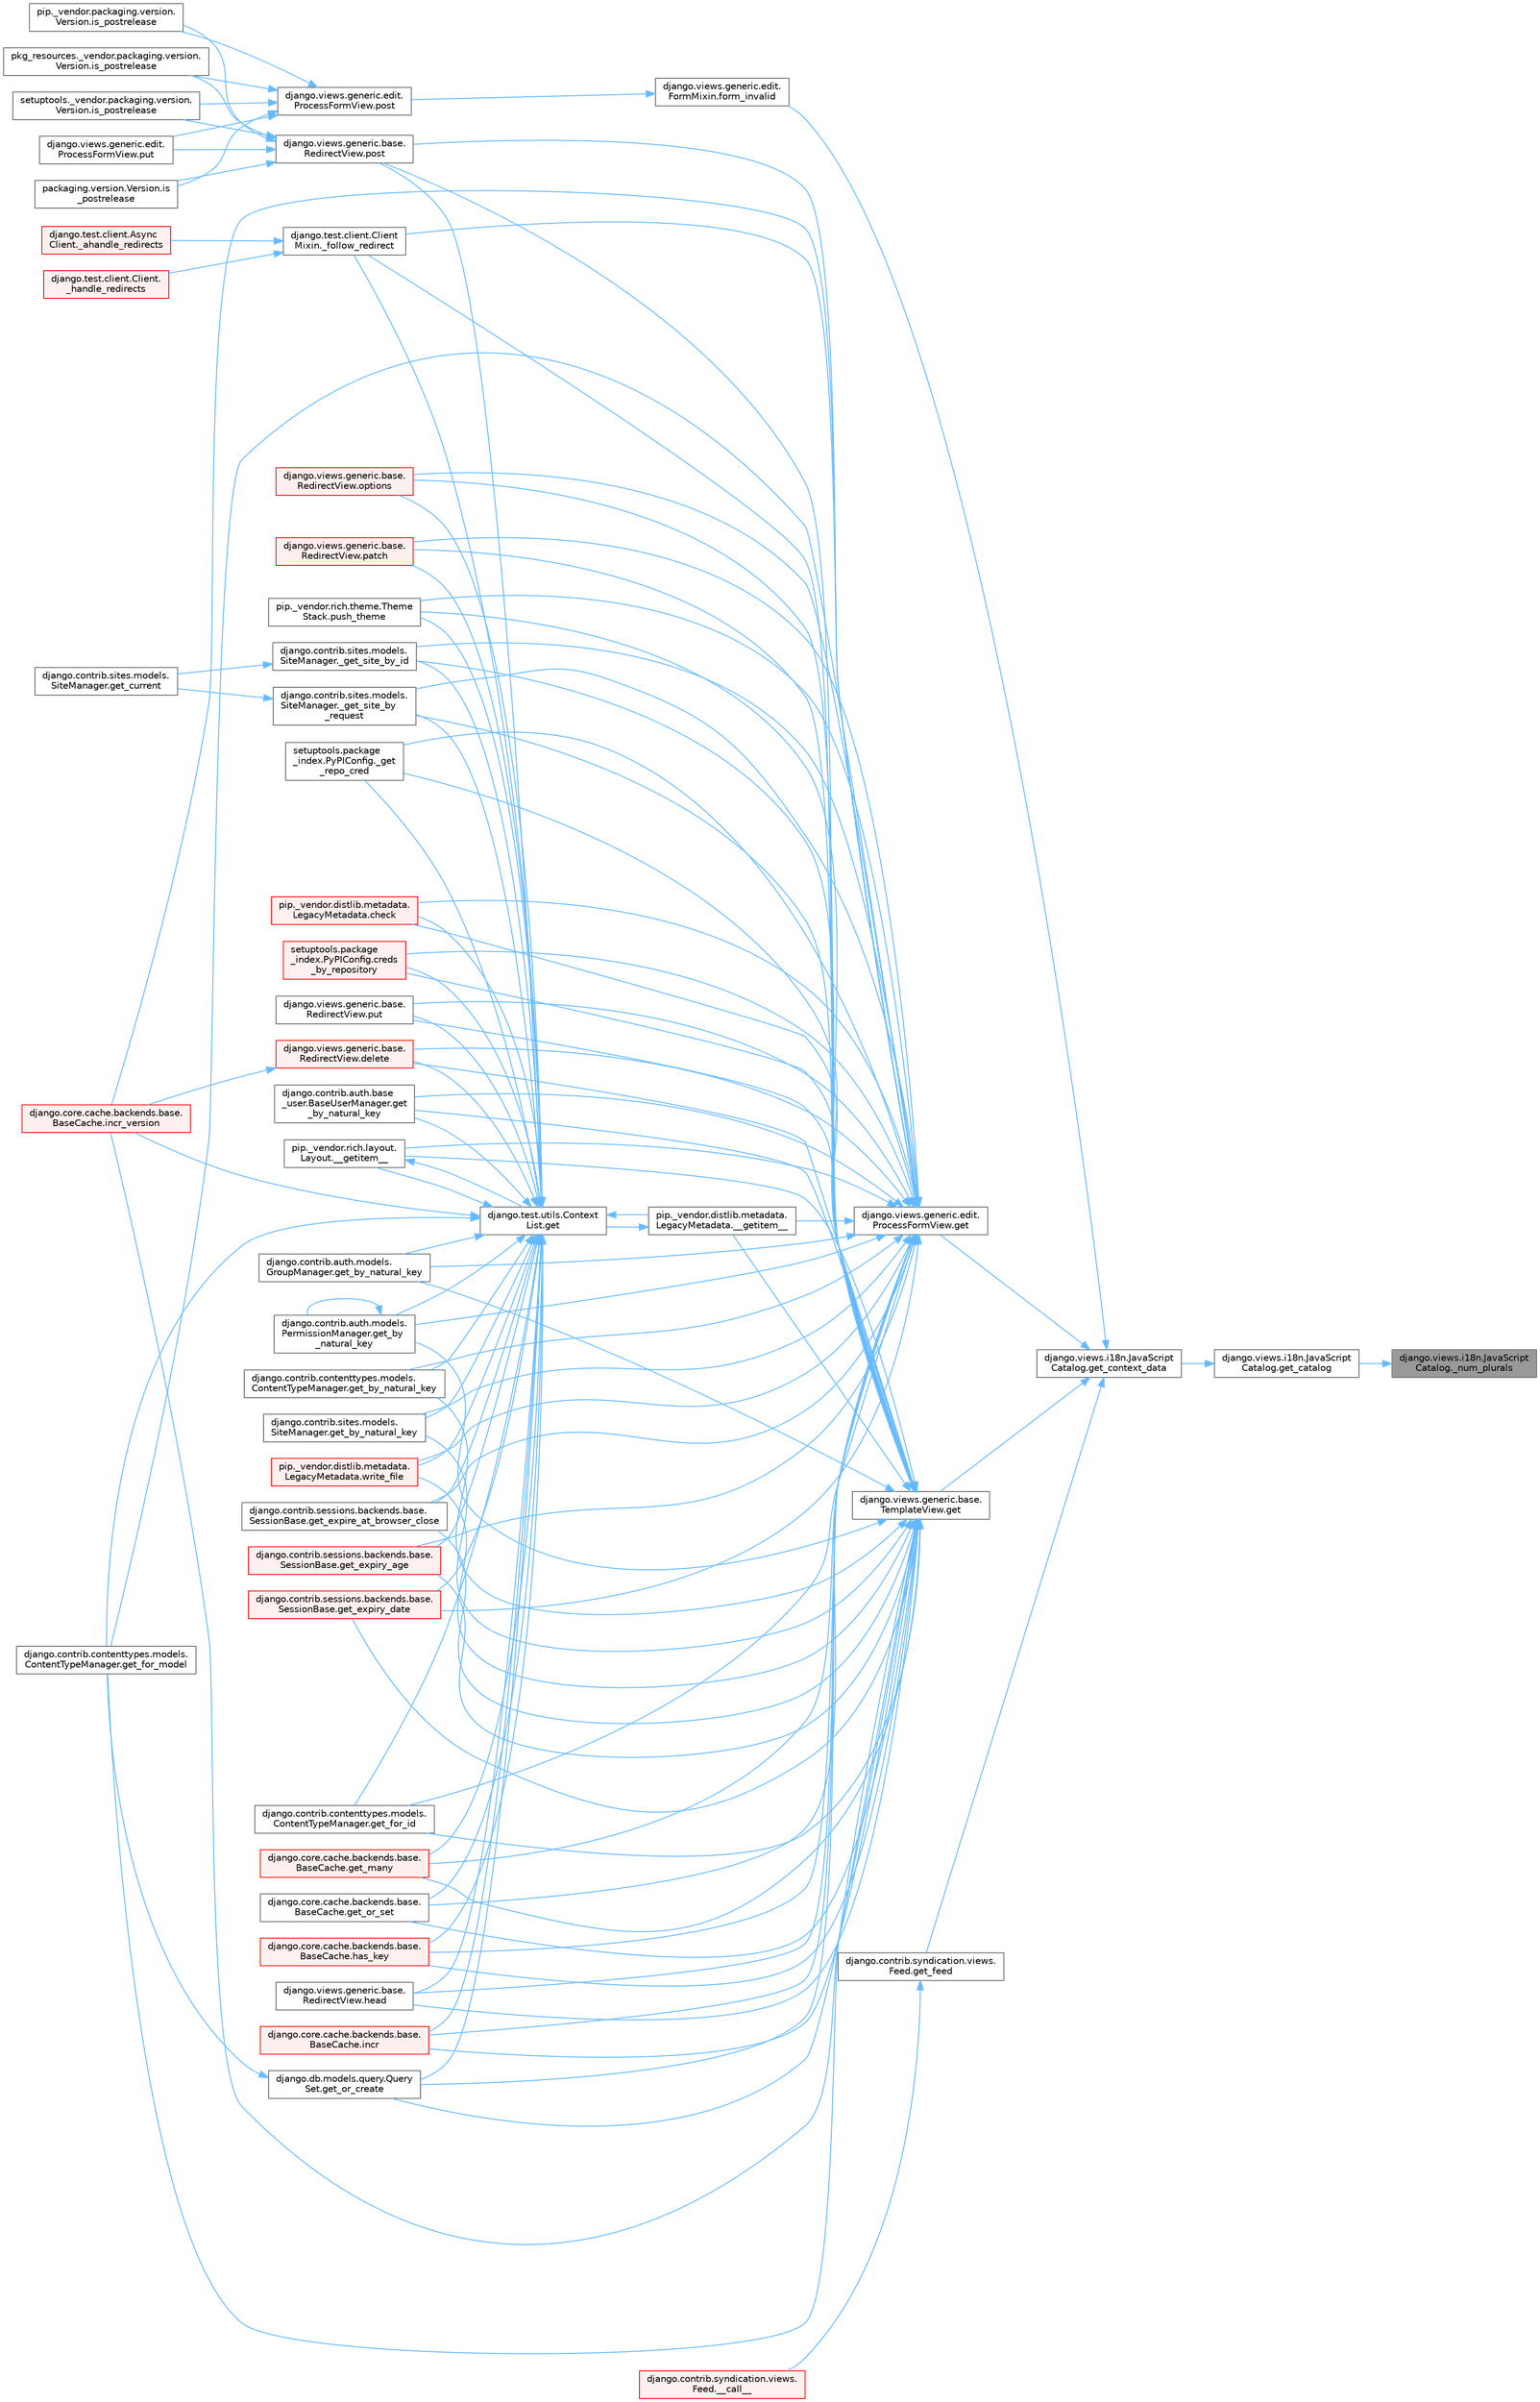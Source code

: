 digraph "django.views.i18n.JavaScriptCatalog._num_plurals"
{
 // LATEX_PDF_SIZE
  bgcolor="transparent";
  edge [fontname=Helvetica,fontsize=10,labelfontname=Helvetica,labelfontsize=10];
  node [fontname=Helvetica,fontsize=10,shape=box,height=0.2,width=0.4];
  rankdir="RL";
  Node1 [id="Node000001",label="django.views.i18n.JavaScript\lCatalog._num_plurals",height=0.2,width=0.4,color="gray40", fillcolor="grey60", style="filled", fontcolor="black",tooltip=" "];
  Node1 -> Node2 [id="edge1_Node000001_Node000002",dir="back",color="steelblue1",style="solid",tooltip=" "];
  Node2 [id="Node000002",label="django.views.i18n.JavaScript\lCatalog.get_catalog",height=0.2,width=0.4,color="grey40", fillcolor="white", style="filled",URL="$classdjango_1_1views_1_1i18n_1_1_java_script_catalog.html#a3cf70b7e78377811219f2fee26e3ac8b",tooltip=" "];
  Node2 -> Node3 [id="edge2_Node000002_Node000003",dir="back",color="steelblue1",style="solid",tooltip=" "];
  Node3 [id="Node000003",label="django.views.i18n.JavaScript\lCatalog.get_context_data",height=0.2,width=0.4,color="grey40", fillcolor="white", style="filled",URL="$classdjango_1_1views_1_1i18n_1_1_java_script_catalog.html#ac5b55c2c1f5afddde1e9485b382e2aa0",tooltip=" "];
  Node3 -> Node4 [id="edge3_Node000003_Node000004",dir="back",color="steelblue1",style="solid",tooltip=" "];
  Node4 [id="Node000004",label="django.views.generic.edit.\lFormMixin.form_invalid",height=0.2,width=0.4,color="grey40", fillcolor="white", style="filled",URL="$classdjango_1_1views_1_1generic_1_1edit_1_1_form_mixin.html#a3a9a5e20aa7819a6749c1ab36efb4936",tooltip=" "];
  Node4 -> Node5 [id="edge4_Node000004_Node000005",dir="back",color="steelblue1",style="solid",tooltip=" "];
  Node5 [id="Node000005",label="django.views.generic.edit.\lProcessFormView.post",height=0.2,width=0.4,color="grey40", fillcolor="white", style="filled",URL="$classdjango_1_1views_1_1generic_1_1edit_1_1_process_form_view.html#a6cf9ff8c9dd22e940a921672ddd1fa0e",tooltip=" "];
  Node5 -> Node6 [id="edge5_Node000005_Node000006",dir="back",color="steelblue1",style="solid",tooltip=" "];
  Node6 [id="Node000006",label="packaging.version.Version.is\l_postrelease",height=0.2,width=0.4,color="grey40", fillcolor="white", style="filled",URL="$classpackaging_1_1version_1_1_version.html#adfb53ca0004e704963c79aafdd5ac254",tooltip=" "];
  Node5 -> Node7 [id="edge6_Node000005_Node000007",dir="back",color="steelblue1",style="solid",tooltip=" "];
  Node7 [id="Node000007",label="pip._vendor.packaging.version.\lVersion.is_postrelease",height=0.2,width=0.4,color="grey40", fillcolor="white", style="filled",URL="$classpip_1_1__vendor_1_1packaging_1_1version_1_1_version.html#a13ff52f4a2a330c24d84da8669cba0f3",tooltip=" "];
  Node5 -> Node8 [id="edge7_Node000005_Node000008",dir="back",color="steelblue1",style="solid",tooltip=" "];
  Node8 [id="Node000008",label="pkg_resources._vendor.packaging.version.\lVersion.is_postrelease",height=0.2,width=0.4,color="grey40", fillcolor="white", style="filled",URL="$classpkg__resources_1_1__vendor_1_1packaging_1_1version_1_1_version.html#a3e7f7c2c0c5a5401fd6b3dc67beb8d1d",tooltip=" "];
  Node5 -> Node9 [id="edge8_Node000005_Node000009",dir="back",color="steelblue1",style="solid",tooltip=" "];
  Node9 [id="Node000009",label="setuptools._vendor.packaging.version.\lVersion.is_postrelease",height=0.2,width=0.4,color="grey40", fillcolor="white", style="filled",URL="$classsetuptools_1_1__vendor_1_1packaging_1_1version_1_1_version.html#a5647516e2057e8ec08c323424ddaab70",tooltip=" "];
  Node5 -> Node10 [id="edge9_Node000005_Node000010",dir="back",color="steelblue1",style="solid",tooltip=" "];
  Node10 [id="Node000010",label="django.views.generic.edit.\lProcessFormView.put",height=0.2,width=0.4,color="grey40", fillcolor="white", style="filled",URL="$classdjango_1_1views_1_1generic_1_1edit_1_1_process_form_view.html#aca9b521620af475d8ce7abc52d04694d",tooltip=" "];
  Node3 -> Node11 [id="edge10_Node000003_Node000011",dir="back",color="steelblue1",style="solid",tooltip=" "];
  Node11 [id="Node000011",label="django.views.generic.base.\lTemplateView.get",height=0.2,width=0.4,color="grey40", fillcolor="white", style="filled",URL="$classdjango_1_1views_1_1generic_1_1base_1_1_template_view.html#a12232ec7fd058af76ce8c7af132ef915",tooltip=" "];
  Node11 -> Node12 [id="edge11_Node000011_Node000012",dir="back",color="steelblue1",style="solid",tooltip=" "];
  Node12 [id="Node000012",label="pip._vendor.distlib.metadata.\lLegacyMetadata.__getitem__",height=0.2,width=0.4,color="grey40", fillcolor="white", style="filled",URL="$classpip_1_1__vendor_1_1distlib_1_1metadata_1_1_legacy_metadata.html#a4bbfa90e12a85ff919edb328c979731c",tooltip=" "];
  Node12 -> Node13 [id="edge12_Node000012_Node000013",dir="back",color="steelblue1",style="solid",tooltip=" "];
  Node13 [id="Node000013",label="django.test.utils.Context\lList.get",height=0.2,width=0.4,color="grey40", fillcolor="white", style="filled",URL="$classdjango_1_1test_1_1utils_1_1_context_list.html#a1797663a8ac92f44dcb9ad281a896842",tooltip=" "];
  Node13 -> Node12 [id="edge13_Node000013_Node000012",dir="back",color="steelblue1",style="solid",tooltip=" "];
  Node13 -> Node14 [id="edge14_Node000013_Node000014",dir="back",color="steelblue1",style="solid",tooltip=" "];
  Node14 [id="Node000014",label="pip._vendor.rich.layout.\lLayout.__getitem__",height=0.2,width=0.4,color="grey40", fillcolor="white", style="filled",URL="$classpip_1_1__vendor_1_1rich_1_1layout_1_1_layout.html#add0ab2d771b738c1d8f491d5fc922238",tooltip=" "];
  Node14 -> Node13 [id="edge15_Node000014_Node000013",dir="back",color="steelblue1",style="solid",tooltip=" "];
  Node13 -> Node15 [id="edge16_Node000013_Node000015",dir="back",color="steelblue1",style="solid",tooltip=" "];
  Node15 [id="Node000015",label="django.test.client.Client\lMixin._follow_redirect",height=0.2,width=0.4,color="grey40", fillcolor="white", style="filled",URL="$classdjango_1_1test_1_1client_1_1_client_mixin.html#a8ef9c674c0e06268a84a19666287c660",tooltip=" "];
  Node15 -> Node16 [id="edge17_Node000015_Node000016",dir="back",color="steelblue1",style="solid",tooltip=" "];
  Node16 [id="Node000016",label="django.test.client.Async\lClient._ahandle_redirects",height=0.2,width=0.4,color="red", fillcolor="#FFF0F0", style="filled",URL="$classdjango_1_1test_1_1client_1_1_async_client.html#a8740fe0dc39e7fe74e515be78449ee76",tooltip=" "];
  Node15 -> Node3172 [id="edge18_Node000015_Node003172",dir="back",color="steelblue1",style="solid",tooltip=" "];
  Node3172 [id="Node003172",label="django.test.client.Client.\l_handle_redirects",height=0.2,width=0.4,color="red", fillcolor="#FFF0F0", style="filled",URL="$classdjango_1_1test_1_1client_1_1_client.html#a234b328f33c374ad181aa49c6515d469",tooltip=" "];
  Node13 -> Node1789 [id="edge19_Node000013_Node001789",dir="back",color="steelblue1",style="solid",tooltip=" "];
  Node1789 [id="Node001789",label="setuptools.package\l_index.PyPIConfig._get\l_repo_cred",height=0.2,width=0.4,color="grey40", fillcolor="white", style="filled",URL="$classsetuptools_1_1package__index_1_1_py_p_i_config.html#ae131b3373b6208486cc5f156eaa7265a",tooltip=" "];
  Node13 -> Node1790 [id="edge20_Node000013_Node001790",dir="back",color="steelblue1",style="solid",tooltip=" "];
  Node1790 [id="Node001790",label="django.contrib.sites.models.\lSiteManager._get_site_by_id",height=0.2,width=0.4,color="grey40", fillcolor="white", style="filled",URL="$classdjango_1_1contrib_1_1sites_1_1models_1_1_site_manager.html#aa2caa86610079c1d43d51ecd4eeffdfd",tooltip=" "];
  Node1790 -> Node1791 [id="edge21_Node001790_Node001791",dir="back",color="steelblue1",style="solid",tooltip=" "];
  Node1791 [id="Node001791",label="django.contrib.sites.models.\lSiteManager.get_current",height=0.2,width=0.4,color="grey40", fillcolor="white", style="filled",URL="$classdjango_1_1contrib_1_1sites_1_1models_1_1_site_manager.html#ac155c05735cdabcfa6cbe4ee00482659",tooltip=" "];
  Node13 -> Node1792 [id="edge22_Node000013_Node001792",dir="back",color="steelblue1",style="solid",tooltip=" "];
  Node1792 [id="Node001792",label="django.contrib.sites.models.\lSiteManager._get_site_by\l_request",height=0.2,width=0.4,color="grey40", fillcolor="white", style="filled",URL="$classdjango_1_1contrib_1_1sites_1_1models_1_1_site_manager.html#afe4ac1f1603e7bc2e95bd348c30e9d81",tooltip=" "];
  Node1792 -> Node1791 [id="edge23_Node001792_Node001791",dir="back",color="steelblue1",style="solid",tooltip=" "];
  Node13 -> Node1793 [id="edge24_Node000013_Node001793",dir="back",color="steelblue1",style="solid",tooltip=" "];
  Node1793 [id="Node001793",label="pip._vendor.distlib.metadata.\lLegacyMetadata.check",height=0.2,width=0.4,color="red", fillcolor="#FFF0F0", style="filled",URL="$classpip_1_1__vendor_1_1distlib_1_1metadata_1_1_legacy_metadata.html#a9f3d75961911af2473c8092d354b3d85",tooltip=" "];
  Node13 -> Node1794 [id="edge25_Node000013_Node001794",dir="back",color="steelblue1",style="solid",tooltip=" "];
  Node1794 [id="Node001794",label="setuptools.package\l_index.PyPIConfig.creds\l_by_repository",height=0.2,width=0.4,color="red", fillcolor="#FFF0F0", style="filled",URL="$classsetuptools_1_1package__index_1_1_py_p_i_config.html#a277b3e89479d171582044b5f9eb920a0",tooltip=" "];
  Node13 -> Node1796 [id="edge26_Node000013_Node001796",dir="back",color="steelblue1",style="solid",tooltip=" "];
  Node1796 [id="Node001796",label="django.views.generic.base.\lRedirectView.delete",height=0.2,width=0.4,color="red", fillcolor="#FFF0F0", style="filled",URL="$classdjango_1_1views_1_1generic_1_1base_1_1_redirect_view.html#a7060a2e85ff141d1950dd42e436fb9f1",tooltip=" "];
  Node1796 -> Node514 [id="edge27_Node001796_Node000514",dir="back",color="steelblue1",style="solid",tooltip=" "];
  Node514 [id="Node000514",label="django.core.cache.backends.base.\lBaseCache.incr_version",height=0.2,width=0.4,color="red", fillcolor="#FFF0F0", style="filled",URL="$classdjango_1_1core_1_1cache_1_1backends_1_1base_1_1_base_cache.html#a3ac7d74ffcfca67e2afee86ecf858b34",tooltip=" "];
  Node13 -> Node1797 [id="edge28_Node000013_Node001797",dir="back",color="steelblue1",style="solid",tooltip=" "];
  Node1797 [id="Node001797",label="django.contrib.auth.base\l_user.BaseUserManager.get\l_by_natural_key",height=0.2,width=0.4,color="grey40", fillcolor="white", style="filled",URL="$classdjango_1_1contrib_1_1auth_1_1base__user_1_1_base_user_manager.html#a9e0cf0e3651ecbe163d9f87b076b0bf9",tooltip=" "];
  Node13 -> Node1798 [id="edge29_Node000013_Node001798",dir="back",color="steelblue1",style="solid",tooltip=" "];
  Node1798 [id="Node001798",label="django.contrib.auth.models.\lGroupManager.get_by_natural_key",height=0.2,width=0.4,color="grey40", fillcolor="white", style="filled",URL="$classdjango_1_1contrib_1_1auth_1_1models_1_1_group_manager.html#af57a9a2ac1ef277ef6f1956f9d25293e",tooltip=" "];
  Node13 -> Node1799 [id="edge30_Node000013_Node001799",dir="back",color="steelblue1",style="solid",tooltip=" "];
  Node1799 [id="Node001799",label="django.contrib.auth.models.\lPermissionManager.get_by\l_natural_key",height=0.2,width=0.4,color="grey40", fillcolor="white", style="filled",URL="$classdjango_1_1contrib_1_1auth_1_1models_1_1_permission_manager.html#a27621698d1bd2b3a2d73dbcd84db0cc3",tooltip=" "];
  Node1799 -> Node1799 [id="edge31_Node001799_Node001799",dir="back",color="steelblue1",style="solid",tooltip=" "];
  Node13 -> Node1800 [id="edge32_Node000013_Node001800",dir="back",color="steelblue1",style="solid",tooltip=" "];
  Node1800 [id="Node001800",label="django.contrib.contenttypes.models.\lContentTypeManager.get_by_natural_key",height=0.2,width=0.4,color="grey40", fillcolor="white", style="filled",URL="$classdjango_1_1contrib_1_1contenttypes_1_1models_1_1_content_type_manager.html#aa19a7b03514cc1871e322fd5aeb2ecbe",tooltip=" "];
  Node13 -> Node1801 [id="edge33_Node000013_Node001801",dir="back",color="steelblue1",style="solid",tooltip=" "];
  Node1801 [id="Node001801",label="django.contrib.sites.models.\lSiteManager.get_by_natural_key",height=0.2,width=0.4,color="grey40", fillcolor="white", style="filled",URL="$classdjango_1_1contrib_1_1sites_1_1models_1_1_site_manager.html#aeb05076243fd13bbdb7e1fe18794269c",tooltip=" "];
  Node13 -> Node1802 [id="edge34_Node000013_Node001802",dir="back",color="steelblue1",style="solid",tooltip=" "];
  Node1802 [id="Node001802",label="django.contrib.sessions.backends.base.\lSessionBase.get_expire_at_browser_close",height=0.2,width=0.4,color="grey40", fillcolor="white", style="filled",URL="$classdjango_1_1contrib_1_1sessions_1_1backends_1_1base_1_1_session_base.html#a84c6c4afda960d505a1b2a7d3f97d75f",tooltip=" "];
  Node13 -> Node1803 [id="edge35_Node000013_Node001803",dir="back",color="steelblue1",style="solid",tooltip=" "];
  Node1803 [id="Node001803",label="django.contrib.sessions.backends.base.\lSessionBase.get_expiry_age",height=0.2,width=0.4,color="red", fillcolor="#FFF0F0", style="filled",URL="$classdjango_1_1contrib_1_1sessions_1_1backends_1_1base_1_1_session_base.html#af853871a0f2af33b0fd38d04e9296e01",tooltip=" "];
  Node13 -> Node1804 [id="edge36_Node000013_Node001804",dir="back",color="steelblue1",style="solid",tooltip=" "];
  Node1804 [id="Node001804",label="django.contrib.sessions.backends.base.\lSessionBase.get_expiry_date",height=0.2,width=0.4,color="red", fillcolor="#FFF0F0", style="filled",URL="$classdjango_1_1contrib_1_1sessions_1_1backends_1_1base_1_1_session_base.html#af87a5a48ca86a64f795e97f3529df849",tooltip=" "];
  Node13 -> Node1806 [id="edge37_Node000013_Node001806",dir="back",color="steelblue1",style="solid",tooltip=" "];
  Node1806 [id="Node001806",label="django.contrib.contenttypes.models.\lContentTypeManager.get_for_id",height=0.2,width=0.4,color="grey40", fillcolor="white", style="filled",URL="$classdjango_1_1contrib_1_1contenttypes_1_1models_1_1_content_type_manager.html#a4f41aa06163cf8140d954a9d9ac0e99f",tooltip=" "];
  Node13 -> Node684 [id="edge38_Node000013_Node000684",dir="back",color="steelblue1",style="solid",tooltip=" "];
  Node684 [id="Node000684",label="django.contrib.contenttypes.models.\lContentTypeManager.get_for_model",height=0.2,width=0.4,color="grey40", fillcolor="white", style="filled",URL="$classdjango_1_1contrib_1_1contenttypes_1_1models_1_1_content_type_manager.html#a1b89bc07df6111e44f749d556f96a414",tooltip=" "];
  Node13 -> Node1807 [id="edge39_Node000013_Node001807",dir="back",color="steelblue1",style="solid",tooltip=" "];
  Node1807 [id="Node001807",label="django.core.cache.backends.base.\lBaseCache.get_many",height=0.2,width=0.4,color="red", fillcolor="#FFF0F0", style="filled",URL="$classdjango_1_1core_1_1cache_1_1backends_1_1base_1_1_base_cache.html#a1d156ab9ced75cecfa673cbee3ac9053",tooltip=" "];
  Node13 -> Node683 [id="edge40_Node000013_Node000683",dir="back",color="steelblue1",style="solid",tooltip=" "];
  Node683 [id="Node000683",label="django.db.models.query.Query\lSet.get_or_create",height=0.2,width=0.4,color="grey40", fillcolor="white", style="filled",URL="$classdjango_1_1db_1_1models_1_1query_1_1_query_set.html#a0f727927ec4d1b9f3087b831cc911c59",tooltip=" "];
  Node683 -> Node684 [id="edge41_Node000683_Node000684",dir="back",color="steelblue1",style="solid",tooltip=" "];
  Node13 -> Node699 [id="edge42_Node000013_Node000699",dir="back",color="steelblue1",style="solid",tooltip=" "];
  Node699 [id="Node000699",label="django.core.cache.backends.base.\lBaseCache.get_or_set",height=0.2,width=0.4,color="grey40", fillcolor="white", style="filled",URL="$classdjango_1_1core_1_1cache_1_1backends_1_1base_1_1_base_cache.html#ac478d532b4c2b74987f49ff8291e5343",tooltip=" "];
  Node13 -> Node1809 [id="edge43_Node000013_Node001809",dir="back",color="steelblue1",style="solid",tooltip=" "];
  Node1809 [id="Node001809",label="django.core.cache.backends.base.\lBaseCache.has_key",height=0.2,width=0.4,color="red", fillcolor="#FFF0F0", style="filled",URL="$classdjango_1_1core_1_1cache_1_1backends_1_1base_1_1_base_cache.html#a2d06a56d17661d63648e1ec13ae93d3b",tooltip=" "];
  Node13 -> Node1811 [id="edge44_Node000013_Node001811",dir="back",color="steelblue1",style="solid",tooltip=" "];
  Node1811 [id="Node001811",label="django.views.generic.base.\lRedirectView.head",height=0.2,width=0.4,color="grey40", fillcolor="white", style="filled",URL="$classdjango_1_1views_1_1generic_1_1base_1_1_redirect_view.html#a34f0a0a5fb94f117f4752789a8db216a",tooltip=" "];
  Node13 -> Node736 [id="edge45_Node000013_Node000736",dir="back",color="steelblue1",style="solid",tooltip=" "];
  Node736 [id="Node000736",label="django.core.cache.backends.base.\lBaseCache.incr",height=0.2,width=0.4,color="red", fillcolor="#FFF0F0", style="filled",URL="$classdjango_1_1core_1_1cache_1_1backends_1_1base_1_1_base_cache.html#ab502f06a18e16d3d1495fdf1dca28831",tooltip=" "];
  Node13 -> Node514 [id="edge46_Node000013_Node000514",dir="back",color="steelblue1",style="solid",tooltip=" "];
  Node13 -> Node1812 [id="edge47_Node000013_Node001812",dir="back",color="steelblue1",style="solid",tooltip=" "];
  Node1812 [id="Node001812",label="django.views.generic.base.\lRedirectView.options",height=0.2,width=0.4,color="red", fillcolor="#FFF0F0", style="filled",URL="$classdjango_1_1views_1_1generic_1_1base_1_1_redirect_view.html#a444de156c79647344c987295c47a76e1",tooltip=" "];
  Node13 -> Node1813 [id="edge48_Node000013_Node001813",dir="back",color="steelblue1",style="solid",tooltip=" "];
  Node1813 [id="Node001813",label="django.views.generic.base.\lRedirectView.patch",height=0.2,width=0.4,color="red", fillcolor="#FFF0F0", style="filled",URL="$classdjango_1_1views_1_1generic_1_1base_1_1_redirect_view.html#a1af0176656ad2642a86603a7f2efd6c8",tooltip=" "];
  Node13 -> Node1816 [id="edge49_Node000013_Node001816",dir="back",color="steelblue1",style="solid",tooltip=" "];
  Node1816 [id="Node001816",label="django.views.generic.base.\lRedirectView.post",height=0.2,width=0.4,color="grey40", fillcolor="white", style="filled",URL="$classdjango_1_1views_1_1generic_1_1base_1_1_redirect_view.html#a20f1374a926b81c739ea2672fbe38552",tooltip=" "];
  Node1816 -> Node6 [id="edge50_Node001816_Node000006",dir="back",color="steelblue1",style="solid",tooltip=" "];
  Node1816 -> Node7 [id="edge51_Node001816_Node000007",dir="back",color="steelblue1",style="solid",tooltip=" "];
  Node1816 -> Node8 [id="edge52_Node001816_Node000008",dir="back",color="steelblue1",style="solid",tooltip=" "];
  Node1816 -> Node9 [id="edge53_Node001816_Node000009",dir="back",color="steelblue1",style="solid",tooltip=" "];
  Node1816 -> Node10 [id="edge54_Node001816_Node000010",dir="back",color="steelblue1",style="solid",tooltip=" "];
  Node13 -> Node1817 [id="edge55_Node000013_Node001817",dir="back",color="steelblue1",style="solid",tooltip=" "];
  Node1817 [id="Node001817",label="pip._vendor.rich.theme.Theme\lStack.push_theme",height=0.2,width=0.4,color="grey40", fillcolor="white", style="filled",URL="$classpip_1_1__vendor_1_1rich_1_1theme_1_1_theme_stack.html#a59e2cc731ff921b7ce76aa4aa4eaf948",tooltip=" "];
  Node13 -> Node1818 [id="edge56_Node000013_Node001818",dir="back",color="steelblue1",style="solid",tooltip=" "];
  Node1818 [id="Node001818",label="django.views.generic.base.\lRedirectView.put",height=0.2,width=0.4,color="grey40", fillcolor="white", style="filled",URL="$classdjango_1_1views_1_1generic_1_1base_1_1_redirect_view.html#a898fb37aa8487c3c0ef4f20bd40ed854",tooltip=" "];
  Node13 -> Node1113 [id="edge57_Node000013_Node001113",dir="back",color="steelblue1",style="solid",tooltip=" "];
  Node1113 [id="Node001113",label="pip._vendor.distlib.metadata.\lLegacyMetadata.write_file",height=0.2,width=0.4,color="red", fillcolor="#FFF0F0", style="filled",URL="$classpip_1_1__vendor_1_1distlib_1_1metadata_1_1_legacy_metadata.html#a4b0b012bbb45bf51d369c39eeb3c734f",tooltip=" "];
  Node11 -> Node14 [id="edge58_Node000011_Node000014",dir="back",color="steelblue1",style="solid",tooltip=" "];
  Node11 -> Node15 [id="edge59_Node000011_Node000015",dir="back",color="steelblue1",style="solid",tooltip=" "];
  Node11 -> Node1789 [id="edge60_Node000011_Node001789",dir="back",color="steelblue1",style="solid",tooltip=" "];
  Node11 -> Node1790 [id="edge61_Node000011_Node001790",dir="back",color="steelblue1",style="solid",tooltip=" "];
  Node11 -> Node1792 [id="edge62_Node000011_Node001792",dir="back",color="steelblue1",style="solid",tooltip=" "];
  Node11 -> Node1793 [id="edge63_Node000011_Node001793",dir="back",color="steelblue1",style="solid",tooltip=" "];
  Node11 -> Node1794 [id="edge64_Node000011_Node001794",dir="back",color="steelblue1",style="solid",tooltip=" "];
  Node11 -> Node1796 [id="edge65_Node000011_Node001796",dir="back",color="steelblue1",style="solid",tooltip=" "];
  Node11 -> Node1797 [id="edge66_Node000011_Node001797",dir="back",color="steelblue1",style="solid",tooltip=" "];
  Node11 -> Node1798 [id="edge67_Node000011_Node001798",dir="back",color="steelblue1",style="solid",tooltip=" "];
  Node11 -> Node1799 [id="edge68_Node000011_Node001799",dir="back",color="steelblue1",style="solid",tooltip=" "];
  Node11 -> Node1800 [id="edge69_Node000011_Node001800",dir="back",color="steelblue1",style="solid",tooltip=" "];
  Node11 -> Node1801 [id="edge70_Node000011_Node001801",dir="back",color="steelblue1",style="solid",tooltip=" "];
  Node11 -> Node1802 [id="edge71_Node000011_Node001802",dir="back",color="steelblue1",style="solid",tooltip=" "];
  Node11 -> Node1803 [id="edge72_Node000011_Node001803",dir="back",color="steelblue1",style="solid",tooltip=" "];
  Node11 -> Node1804 [id="edge73_Node000011_Node001804",dir="back",color="steelblue1",style="solid",tooltip=" "];
  Node11 -> Node1806 [id="edge74_Node000011_Node001806",dir="back",color="steelblue1",style="solid",tooltip=" "];
  Node11 -> Node684 [id="edge75_Node000011_Node000684",dir="back",color="steelblue1",style="solid",tooltip=" "];
  Node11 -> Node1807 [id="edge76_Node000011_Node001807",dir="back",color="steelblue1",style="solid",tooltip=" "];
  Node11 -> Node683 [id="edge77_Node000011_Node000683",dir="back",color="steelblue1",style="solid",tooltip=" "];
  Node11 -> Node699 [id="edge78_Node000011_Node000699",dir="back",color="steelblue1",style="solid",tooltip=" "];
  Node11 -> Node1809 [id="edge79_Node000011_Node001809",dir="back",color="steelblue1",style="solid",tooltip=" "];
  Node11 -> Node1811 [id="edge80_Node000011_Node001811",dir="back",color="steelblue1",style="solid",tooltip=" "];
  Node11 -> Node736 [id="edge81_Node000011_Node000736",dir="back",color="steelblue1",style="solid",tooltip=" "];
  Node11 -> Node514 [id="edge82_Node000011_Node000514",dir="back",color="steelblue1",style="solid",tooltip=" "];
  Node11 -> Node1812 [id="edge83_Node000011_Node001812",dir="back",color="steelblue1",style="solid",tooltip=" "];
  Node11 -> Node1813 [id="edge84_Node000011_Node001813",dir="back",color="steelblue1",style="solid",tooltip=" "];
  Node11 -> Node1816 [id="edge85_Node000011_Node001816",dir="back",color="steelblue1",style="solid",tooltip=" "];
  Node11 -> Node1817 [id="edge86_Node000011_Node001817",dir="back",color="steelblue1",style="solid",tooltip=" "];
  Node11 -> Node1818 [id="edge87_Node000011_Node001818",dir="back",color="steelblue1",style="solid",tooltip=" "];
  Node11 -> Node1113 [id="edge88_Node000011_Node001113",dir="back",color="steelblue1",style="solid",tooltip=" "];
  Node3 -> Node1887 [id="edge89_Node000003_Node001887",dir="back",color="steelblue1",style="solid",tooltip=" "];
  Node1887 [id="Node001887",label="django.views.generic.edit.\lProcessFormView.get",height=0.2,width=0.4,color="grey40", fillcolor="white", style="filled",URL="$classdjango_1_1views_1_1generic_1_1edit_1_1_process_form_view.html#af7def109918828469fd90c209d775e40",tooltip=" "];
  Node1887 -> Node12 [id="edge90_Node001887_Node000012",dir="back",color="steelblue1",style="solid",tooltip=" "];
  Node1887 -> Node14 [id="edge91_Node001887_Node000014",dir="back",color="steelblue1",style="solid",tooltip=" "];
  Node1887 -> Node15 [id="edge92_Node001887_Node000015",dir="back",color="steelblue1",style="solid",tooltip=" "];
  Node1887 -> Node1789 [id="edge93_Node001887_Node001789",dir="back",color="steelblue1",style="solid",tooltip=" "];
  Node1887 -> Node1790 [id="edge94_Node001887_Node001790",dir="back",color="steelblue1",style="solid",tooltip=" "];
  Node1887 -> Node1792 [id="edge95_Node001887_Node001792",dir="back",color="steelblue1",style="solid",tooltip=" "];
  Node1887 -> Node1793 [id="edge96_Node001887_Node001793",dir="back",color="steelblue1",style="solid",tooltip=" "];
  Node1887 -> Node1794 [id="edge97_Node001887_Node001794",dir="back",color="steelblue1",style="solid",tooltip=" "];
  Node1887 -> Node1796 [id="edge98_Node001887_Node001796",dir="back",color="steelblue1",style="solid",tooltip=" "];
  Node1887 -> Node1797 [id="edge99_Node001887_Node001797",dir="back",color="steelblue1",style="solid",tooltip=" "];
  Node1887 -> Node1798 [id="edge100_Node001887_Node001798",dir="back",color="steelblue1",style="solid",tooltip=" "];
  Node1887 -> Node1799 [id="edge101_Node001887_Node001799",dir="back",color="steelblue1",style="solid",tooltip=" "];
  Node1887 -> Node1800 [id="edge102_Node001887_Node001800",dir="back",color="steelblue1",style="solid",tooltip=" "];
  Node1887 -> Node1801 [id="edge103_Node001887_Node001801",dir="back",color="steelblue1",style="solid",tooltip=" "];
  Node1887 -> Node1802 [id="edge104_Node001887_Node001802",dir="back",color="steelblue1",style="solid",tooltip=" "];
  Node1887 -> Node1803 [id="edge105_Node001887_Node001803",dir="back",color="steelblue1",style="solid",tooltip=" "];
  Node1887 -> Node1804 [id="edge106_Node001887_Node001804",dir="back",color="steelblue1",style="solid",tooltip=" "];
  Node1887 -> Node1806 [id="edge107_Node001887_Node001806",dir="back",color="steelblue1",style="solid",tooltip=" "];
  Node1887 -> Node684 [id="edge108_Node001887_Node000684",dir="back",color="steelblue1",style="solid",tooltip=" "];
  Node1887 -> Node1807 [id="edge109_Node001887_Node001807",dir="back",color="steelblue1",style="solid",tooltip=" "];
  Node1887 -> Node683 [id="edge110_Node001887_Node000683",dir="back",color="steelblue1",style="solid",tooltip=" "];
  Node1887 -> Node699 [id="edge111_Node001887_Node000699",dir="back",color="steelblue1",style="solid",tooltip=" "];
  Node1887 -> Node1809 [id="edge112_Node001887_Node001809",dir="back",color="steelblue1",style="solid",tooltip=" "];
  Node1887 -> Node1811 [id="edge113_Node001887_Node001811",dir="back",color="steelblue1",style="solid",tooltip=" "];
  Node1887 -> Node736 [id="edge114_Node001887_Node000736",dir="back",color="steelblue1",style="solid",tooltip=" "];
  Node1887 -> Node514 [id="edge115_Node001887_Node000514",dir="back",color="steelblue1",style="solid",tooltip=" "];
  Node1887 -> Node1812 [id="edge116_Node001887_Node001812",dir="back",color="steelblue1",style="solid",tooltip=" "];
  Node1887 -> Node1813 [id="edge117_Node001887_Node001813",dir="back",color="steelblue1",style="solid",tooltip=" "];
  Node1887 -> Node1816 [id="edge118_Node001887_Node001816",dir="back",color="steelblue1",style="solid",tooltip=" "];
  Node1887 -> Node1817 [id="edge119_Node001887_Node001817",dir="back",color="steelblue1",style="solid",tooltip=" "];
  Node1887 -> Node1818 [id="edge120_Node001887_Node001818",dir="back",color="steelblue1",style="solid",tooltip=" "];
  Node1887 -> Node1113 [id="edge121_Node001887_Node001113",dir="back",color="steelblue1",style="solid",tooltip=" "];
  Node3 -> Node1888 [id="edge122_Node000003_Node001888",dir="back",color="steelblue1",style="solid",tooltip=" "];
  Node1888 [id="Node001888",label="django.contrib.syndication.views.\lFeed.get_feed",height=0.2,width=0.4,color="grey40", fillcolor="white", style="filled",URL="$classdjango_1_1contrib_1_1syndication_1_1views_1_1_feed.html#a22e9036857876e13966fd7f846ae909d",tooltip=" "];
  Node1888 -> Node1889 [id="edge123_Node001888_Node001889",dir="back",color="steelblue1",style="solid",tooltip=" "];
  Node1889 [id="Node001889",label="django.contrib.syndication.views.\lFeed.__call__",height=0.2,width=0.4,color="red", fillcolor="#FFF0F0", style="filled",URL="$classdjango_1_1contrib_1_1syndication_1_1views_1_1_feed.html#ac7a9680a1b709d8eb37ae3c6ce000220",tooltip=" "];
}
